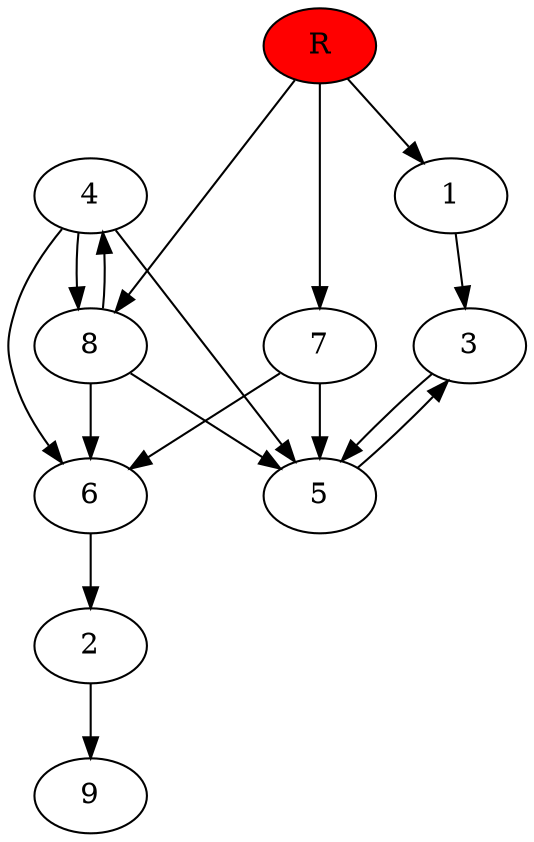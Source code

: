 digraph prb36171 {
	1
	2
	3
	4
	5
	6
	7
	8
	R [fillcolor="#ff0000" style=filled]
	1 -> 3
	2 -> 9
	3 -> 5
	4 -> 5
	4 -> 6
	4 -> 8
	5 -> 3
	6 -> 2
	7 -> 5
	7 -> 6
	8 -> 4
	8 -> 5
	8 -> 6
	R -> 1
	R -> 7
	R -> 8
}

